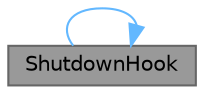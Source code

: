 digraph "ShutdownHook"
{
 // LATEX_PDF_SIZE
  bgcolor="transparent";
  edge [fontname=Helvetica,fontsize=10,labelfontname=Helvetica,labelfontsize=10];
  node [fontname=Helvetica,fontsize=10,shape=box,height=0.2,width=0.4];
  rankdir="RL";
  Node1 [id="Node000001",label="ShutdownHook",height=0.2,width=0.4,color="gray40", fillcolor="grey60", style="filled", fontcolor="black",tooltip="Hook called inside ShutdownOS()."];
  Node1 -> Node1 [id="edge1_Node000001_Node000001",dir="back",color="steelblue1",style="solid",tooltip=" "];
}
